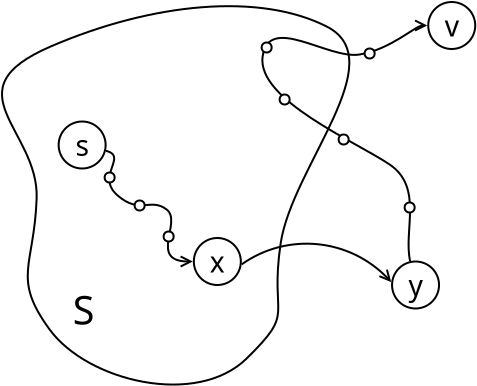 <?xml version="1.0" encoding="UTF-8"?>
<dia:diagram xmlns:dia="http://www.lysator.liu.se/~alla/dia/">
  <dia:layer name="Hintergrund" visible="true" active="true">
    <dia:object type="Standard - Beziergon" version="0" id="O0">
      <dia:attribute name="obj_pos">
        <dia:point val="11.55,6.85"/>
      </dia:attribute>
      <dia:attribute name="obj_bb">
        <dia:rectangle val="9.068,4.784;26.534,23.803"/>
      </dia:attribute>
      <dia:attribute name="bez_points">
        <dia:point val="11.55,6.85"/>
        <dia:point val="16.65,4.65"/>
        <dia:point val="22,4.15"/>
        <dia:point val="25.35,5.85"/>
        <dia:point val="28.7,7.55"/>
        <dia:point val="23.617,12.858"/>
        <dia:point val="23.05,16.7"/>
        <dia:point val="22.483,20.542"/>
        <dia:point val="23.85,20"/>
        <dia:point val="21.35,22.45"/>
        <dia:point val="18.85,24.9"/>
        <dia:point val="13.4,23.6"/>
        <dia:point val="11.5,21"/>
        <dia:point val="9.6,18.4"/>
        <dia:point val="10.725,17.883"/>
        <dia:point val="10.85,14.45"/>
        <dia:point val="10.975,11.017"/>
        <dia:point val="6.45,9.05"/>
      </dia:attribute>
      <dia:attribute name="corner_types">
        <dia:enum val="36434656"/>
        <dia:enum val="0"/>
        <dia:enum val="0"/>
        <dia:enum val="0"/>
        <dia:enum val="0"/>
        <dia:enum val="0"/>
        <dia:enum val="0"/>
      </dia:attribute>
      <dia:attribute name="show_background">
        <dia:boolean val="true"/>
      </dia:attribute>
    </dia:object>
    <dia:object type="Standard - Ellipse" version="0" id="O1">
      <dia:attribute name="obj_pos">
        <dia:point val="11.95,10.6"/>
      </dia:attribute>
      <dia:attribute name="obj_bb">
        <dia:rectangle val="11.9,10.55;14.35,13"/>
      </dia:attribute>
      <dia:attribute name="elem_corner">
        <dia:point val="11.95,10.6"/>
      </dia:attribute>
      <dia:attribute name="elem_width">
        <dia:real val="2.35"/>
      </dia:attribute>
      <dia:attribute name="elem_height">
        <dia:real val="2.35"/>
      </dia:attribute>
      <dia:attribute name="aspect">
        <dia:enum val="2"/>
      </dia:attribute>
    </dia:object>
    <dia:object type="Standard - Ellipse" version="0" id="O2">
      <dia:attribute name="obj_pos">
        <dia:point val="18.71,16.425"/>
      </dia:attribute>
      <dia:attribute name="obj_bb">
        <dia:rectangle val="18.66,16.375;21.11,18.825"/>
      </dia:attribute>
      <dia:attribute name="elem_corner">
        <dia:point val="18.71,16.425"/>
      </dia:attribute>
      <dia:attribute name="elem_width">
        <dia:real val="2.35"/>
      </dia:attribute>
      <dia:attribute name="elem_height">
        <dia:real val="2.35"/>
      </dia:attribute>
      <dia:attribute name="aspect">
        <dia:enum val="2"/>
      </dia:attribute>
    </dia:object>
    <dia:object type="Standard - Ellipse" version="0" id="O3">
      <dia:attribute name="obj_pos">
        <dia:point val="28.62,17.6"/>
      </dia:attribute>
      <dia:attribute name="obj_bb">
        <dia:rectangle val="28.57,17.55;31.02,20"/>
      </dia:attribute>
      <dia:attribute name="elem_corner">
        <dia:point val="28.62,17.6"/>
      </dia:attribute>
      <dia:attribute name="elem_width">
        <dia:real val="2.35"/>
      </dia:attribute>
      <dia:attribute name="elem_height">
        <dia:real val="2.35"/>
      </dia:attribute>
      <dia:attribute name="aspect">
        <dia:enum val="2"/>
      </dia:attribute>
    </dia:object>
    <dia:object type="Standard - Ellipse" version="0" id="O4">
      <dia:attribute name="obj_pos">
        <dia:point val="30.43,4.625"/>
      </dia:attribute>
      <dia:attribute name="obj_bb">
        <dia:rectangle val="30.38,4.575;32.83,7.025"/>
      </dia:attribute>
      <dia:attribute name="elem_corner">
        <dia:point val="30.43,4.625"/>
      </dia:attribute>
      <dia:attribute name="elem_width">
        <dia:real val="2.35"/>
      </dia:attribute>
      <dia:attribute name="elem_height">
        <dia:real val="2.35"/>
      </dia:attribute>
      <dia:attribute name="aspect">
        <dia:enum val="2"/>
      </dia:attribute>
    </dia:object>
    <dia:object type="Standard - Text" version="1" id="O5">
      <dia:attribute name="obj_pos">
        <dia:point val="13.125,11.775"/>
      </dia:attribute>
      <dia:attribute name="obj_bb">
        <dia:rectangle val="12.758,10.953;13.492,12.598"/>
      </dia:attribute>
      <dia:attribute name="text">
        <dia:composite type="text">
          <dia:attribute name="string">
            <dia:string>#s#</dia:string>
          </dia:attribute>
          <dia:attribute name="font">
            <dia:font family="sans" style="0" name="Helvetica"/>
          </dia:attribute>
          <dia:attribute name="height">
            <dia:real val="1.764"/>
          </dia:attribute>
          <dia:attribute name="pos">
            <dia:point val="13.125,12.262"/>
          </dia:attribute>
          <dia:attribute name="color">
            <dia:color val="#000000"/>
          </dia:attribute>
          <dia:attribute name="alignment">
            <dia:enum val="1"/>
          </dia:attribute>
        </dia:composite>
      </dia:attribute>
      <dia:attribute name="valign">
        <dia:enum val="2"/>
      </dia:attribute>
      <dia:connections>
        <dia:connection handle="0" to="O1" connection="8"/>
      </dia:connections>
    </dia:object>
    <dia:object type="Standard - Text" version="1" id="O6">
      <dia:attribute name="obj_pos">
        <dia:point val="19.885,17.6"/>
      </dia:attribute>
      <dia:attribute name="obj_bb">
        <dia:rectangle val="19.468,16.777;20.302,18.422"/>
      </dia:attribute>
      <dia:attribute name="text">
        <dia:composite type="text">
          <dia:attribute name="string">
            <dia:string>#x#</dia:string>
          </dia:attribute>
          <dia:attribute name="font">
            <dia:font family="sans" style="0" name="Helvetica"/>
          </dia:attribute>
          <dia:attribute name="height">
            <dia:real val="1.764"/>
          </dia:attribute>
          <dia:attribute name="pos">
            <dia:point val="19.885,18.087"/>
          </dia:attribute>
          <dia:attribute name="color">
            <dia:color val="#000000"/>
          </dia:attribute>
          <dia:attribute name="alignment">
            <dia:enum val="1"/>
          </dia:attribute>
        </dia:composite>
      </dia:attribute>
      <dia:attribute name="valign">
        <dia:enum val="2"/>
      </dia:attribute>
      <dia:connections>
        <dia:connection handle="0" to="O2" connection="8"/>
      </dia:connections>
    </dia:object>
    <dia:object type="Standard - Text" version="1" id="O7">
      <dia:attribute name="obj_pos">
        <dia:point val="29.795,18.775"/>
      </dia:attribute>
      <dia:attribute name="obj_bb">
        <dia:rectangle val="29.378,17.953;30.212,19.598"/>
      </dia:attribute>
      <dia:attribute name="text">
        <dia:composite type="text">
          <dia:attribute name="string">
            <dia:string>#y#</dia:string>
          </dia:attribute>
          <dia:attribute name="font">
            <dia:font family="sans" style="0" name="Helvetica"/>
          </dia:attribute>
          <dia:attribute name="height">
            <dia:real val="1.764"/>
          </dia:attribute>
          <dia:attribute name="pos">
            <dia:point val="29.795,19.262"/>
          </dia:attribute>
          <dia:attribute name="color">
            <dia:color val="#000000"/>
          </dia:attribute>
          <dia:attribute name="alignment">
            <dia:enum val="1"/>
          </dia:attribute>
        </dia:composite>
      </dia:attribute>
      <dia:attribute name="valign">
        <dia:enum val="2"/>
      </dia:attribute>
      <dia:connections>
        <dia:connection handle="0" to="O3" connection="8"/>
      </dia:connections>
    </dia:object>
    <dia:object type="Standard - Text" version="1" id="O8">
      <dia:attribute name="obj_pos">
        <dia:point val="31.605,5.8"/>
      </dia:attribute>
      <dia:attribute name="obj_bb">
        <dia:rectangle val="31.188,4.978;32.023,6.622"/>
      </dia:attribute>
      <dia:attribute name="text">
        <dia:composite type="text">
          <dia:attribute name="string">
            <dia:string>#v#</dia:string>
          </dia:attribute>
          <dia:attribute name="font">
            <dia:font family="sans" style="0" name="Helvetica"/>
          </dia:attribute>
          <dia:attribute name="height">
            <dia:real val="1.764"/>
          </dia:attribute>
          <dia:attribute name="pos">
            <dia:point val="31.605,6.287"/>
          </dia:attribute>
          <dia:attribute name="color">
            <dia:color val="#000000"/>
          </dia:attribute>
          <dia:attribute name="alignment">
            <dia:enum val="1"/>
          </dia:attribute>
        </dia:composite>
      </dia:attribute>
      <dia:attribute name="valign">
        <dia:enum val="2"/>
      </dia:attribute>
      <dia:connections>
        <dia:connection handle="0" to="O4" connection="8"/>
      </dia:connections>
    </dia:object>
    <dia:object type="Standard - Text" version="1" id="O9">
      <dia:attribute name="obj_pos">
        <dia:point val="13.2,20"/>
      </dia:attribute>
      <dia:attribute name="obj_bb">
        <dia:rectangle val="12.572,18.849;13.828,21.151"/>
      </dia:attribute>
      <dia:attribute name="text">
        <dia:composite type="text">
          <dia:attribute name="string">
            <dia:string>#S#</dia:string>
          </dia:attribute>
          <dia:attribute name="font">
            <dia:font family="sans" style="0" name="Helvetica"/>
          </dia:attribute>
          <dia:attribute name="height">
            <dia:real val="2.469"/>
          </dia:attribute>
          <dia:attribute name="pos">
            <dia:point val="13.2,20.684"/>
          </dia:attribute>
          <dia:attribute name="color">
            <dia:color val="#000000"/>
          </dia:attribute>
          <dia:attribute name="alignment">
            <dia:enum val="1"/>
          </dia:attribute>
        </dia:composite>
      </dia:attribute>
      <dia:attribute name="valign">
        <dia:enum val="2"/>
      </dia:attribute>
    </dia:object>
    <dia:object type="Standard - BezierLine" version="0" id="O10">
      <dia:attribute name="obj_pos">
        <dia:point val="13.125,11.775"/>
      </dia:attribute>
      <dia:attribute name="obj_bb">
        <dia:rectangle val="14.255,12.005;18.71,17.65"/>
      </dia:attribute>
      <dia:attribute name="bez_points">
        <dia:point val="13.125,11.775"/>
        <dia:point val="14.25,12.05"/>
        <dia:point val="13.773,13.329"/>
        <dia:point val="14.9,14.3"/>
        <dia:point val="16.027,15.271"/>
        <dia:point val="16.544,14.383"/>
        <dia:point val="17.35,15"/>
        <dia:point val="18.156,15.617"/>
        <dia:point val="17.641,17.6"/>
        <dia:point val="19.885,17.6"/>
      </dia:attribute>
      <dia:attribute name="corner_types">
        <dia:enum val="0"/>
        <dia:enum val="0"/>
        <dia:enum val="0"/>
        <dia:enum val="0"/>
      </dia:attribute>
      <dia:attribute name="end_arrow">
        <dia:enum val="1"/>
      </dia:attribute>
      <dia:attribute name="end_arrow_length">
        <dia:real val="0.5"/>
      </dia:attribute>
      <dia:attribute name="end_arrow_width">
        <dia:real val="0.5"/>
      </dia:attribute>
      <dia:connections>
        <dia:connection handle="0" to="O1" connection="8"/>
        <dia:connection handle="9" to="O2" connection="8"/>
      </dia:connections>
    </dia:object>
    <dia:object type="Standard - Arc" version="0" id="O11">
      <dia:attribute name="obj_pos">
        <dia:point val="19.885,17.6"/>
      </dia:attribute>
      <dia:attribute name="obj_bb">
        <dia:rectangle val="19.829,16.634;29.851,18.831"/>
      </dia:attribute>
      <dia:attribute name="conn_endpoints">
        <dia:point val="19.885,17.6"/>
        <dia:point val="29.795,18.775"/>
      </dia:attribute>
      <dia:attribute name="curve_distance">
        <dia:real val="-1.449"/>
      </dia:attribute>
      <dia:attribute name="end_arrow">
        <dia:enum val="1"/>
      </dia:attribute>
      <dia:attribute name="end_arrow_length">
        <dia:real val="0.5"/>
      </dia:attribute>
      <dia:attribute name="end_arrow_width">
        <dia:real val="0.5"/>
      </dia:attribute>
      <dia:connections>
        <dia:connection handle="0" to="O2" connection="8"/>
        <dia:connection handle="1" to="O3" connection="8"/>
      </dia:connections>
    </dia:object>
    <dia:object type="Standard - BezierLine" version="0" id="O12">
      <dia:attribute name="obj_pos">
        <dia:point val="29.795,18.775"/>
      </dia:attribute>
      <dia:attribute name="obj_bb">
        <dia:rectangle val="22.087,5.75;30.43,17.64"/>
      </dia:attribute>
      <dia:attribute name="bez_points">
        <dia:point val="29.795,18.775"/>
        <dia:point val="29.45,17.25"/>
        <dia:point val="30.2,13.9"/>
        <dia:point val="28.5,12.75"/>
        <dia:point val="26.8,11.6"/>
        <dia:point val="21.848,9.512"/>
        <dia:point val="22.15,7.35"/>
        <dia:point val="22.452,5.188"/>
        <dia:point val="25.424,7.508"/>
        <dia:point val="27,7.25"/>
        <dia:point val="28.576,6.992"/>
        <dia:point val="31.004,5.8"/>
        <dia:point val="31.605,5.8"/>
      </dia:attribute>
      <dia:attribute name="corner_types">
        <dia:enum val="0"/>
        <dia:enum val="0"/>
        <dia:enum val="0"/>
        <dia:enum val="0"/>
        <dia:enum val="0"/>
      </dia:attribute>
      <dia:attribute name="end_arrow">
        <dia:enum val="1"/>
      </dia:attribute>
      <dia:attribute name="end_arrow_length">
        <dia:real val="0.5"/>
      </dia:attribute>
      <dia:attribute name="end_arrow_width">
        <dia:real val="0.5"/>
      </dia:attribute>
      <dia:connections>
        <dia:connection handle="0" to="O3" connection="8"/>
        <dia:connection handle="12" to="O4" connection="8"/>
      </dia:connections>
    </dia:object>
    <dia:object type="Standard - Ellipse" version="0" id="O13">
      <dia:attribute name="obj_pos">
        <dia:point val="14.25,13.15"/>
      </dia:attribute>
      <dia:attribute name="obj_bb">
        <dia:rectangle val="14.2,13.1;14.8,13.7"/>
      </dia:attribute>
      <dia:attribute name="elem_corner">
        <dia:point val="14.25,13.15"/>
      </dia:attribute>
      <dia:attribute name="elem_width">
        <dia:real val="0.5"/>
      </dia:attribute>
      <dia:attribute name="elem_height">
        <dia:real val="0.5"/>
      </dia:attribute>
      <dia:attribute name="aspect">
        <dia:enum val="2"/>
      </dia:attribute>
    </dia:object>
    <dia:object type="Standard - Ellipse" version="0" id="O14">
      <dia:attribute name="obj_pos">
        <dia:point val="15.75,14.55"/>
      </dia:attribute>
      <dia:attribute name="obj_bb">
        <dia:rectangle val="15.7,14.5;16.3,15.1"/>
      </dia:attribute>
      <dia:attribute name="elem_corner">
        <dia:point val="15.75,14.55"/>
      </dia:attribute>
      <dia:attribute name="elem_width">
        <dia:real val="0.5"/>
      </dia:attribute>
      <dia:attribute name="elem_height">
        <dia:real val="0.5"/>
      </dia:attribute>
      <dia:attribute name="aspect">
        <dia:enum val="2"/>
      </dia:attribute>
    </dia:object>
    <dia:object type="Standard - Ellipse" version="0" id="O15">
      <dia:attribute name="obj_pos">
        <dia:point val="17.2,16.1"/>
      </dia:attribute>
      <dia:attribute name="obj_bb">
        <dia:rectangle val="17.15,16.05;17.75,16.65"/>
      </dia:attribute>
      <dia:attribute name="elem_corner">
        <dia:point val="17.2,16.1"/>
      </dia:attribute>
      <dia:attribute name="elem_width">
        <dia:real val="0.5"/>
      </dia:attribute>
      <dia:attribute name="elem_height">
        <dia:real val="0.5"/>
      </dia:attribute>
      <dia:attribute name="aspect">
        <dia:enum val="2"/>
      </dia:attribute>
    </dia:object>
    <dia:object type="Standard - Ellipse" version="0" id="O16">
      <dia:attribute name="obj_pos">
        <dia:point val="22.1,6.65"/>
      </dia:attribute>
      <dia:attribute name="obj_bb">
        <dia:rectangle val="22.05,6.6;22.65,7.2"/>
      </dia:attribute>
      <dia:attribute name="elem_corner">
        <dia:point val="22.1,6.65"/>
      </dia:attribute>
      <dia:attribute name="elem_width">
        <dia:real val="0.5"/>
      </dia:attribute>
      <dia:attribute name="elem_height">
        <dia:real val="0.5"/>
      </dia:attribute>
      <dia:attribute name="aspect">
        <dia:enum val="2"/>
      </dia:attribute>
    </dia:object>
    <dia:object type="Standard - Ellipse" version="0" id="O17">
      <dia:attribute name="obj_pos">
        <dia:point val="23,9.25"/>
      </dia:attribute>
      <dia:attribute name="obj_bb">
        <dia:rectangle val="22.95,9.2;23.55,9.8"/>
      </dia:attribute>
      <dia:attribute name="elem_corner">
        <dia:point val="23,9.25"/>
      </dia:attribute>
      <dia:attribute name="elem_width">
        <dia:real val="0.5"/>
      </dia:attribute>
      <dia:attribute name="elem_height">
        <dia:real val="0.5"/>
      </dia:attribute>
      <dia:attribute name="aspect">
        <dia:enum val="2"/>
      </dia:attribute>
    </dia:object>
    <dia:object type="Standard - Ellipse" version="0" id="O18">
      <dia:attribute name="obj_pos">
        <dia:point val="25.95,11.25"/>
      </dia:attribute>
      <dia:attribute name="obj_bb">
        <dia:rectangle val="25.9,11.2;26.5,11.8"/>
      </dia:attribute>
      <dia:attribute name="elem_corner">
        <dia:point val="25.95,11.25"/>
      </dia:attribute>
      <dia:attribute name="elem_width">
        <dia:real val="0.5"/>
      </dia:attribute>
      <dia:attribute name="elem_height">
        <dia:real val="0.5"/>
      </dia:attribute>
      <dia:attribute name="aspect">
        <dia:enum val="2"/>
      </dia:attribute>
    </dia:object>
    <dia:object type="Standard - Ellipse" version="0" id="O19">
      <dia:attribute name="obj_pos">
        <dia:point val="29.25,14.65"/>
      </dia:attribute>
      <dia:attribute name="obj_bb">
        <dia:rectangle val="29.2,14.6;29.8,15.2"/>
      </dia:attribute>
      <dia:attribute name="elem_corner">
        <dia:point val="29.25,14.65"/>
      </dia:attribute>
      <dia:attribute name="elem_width">
        <dia:real val="0.5"/>
      </dia:attribute>
      <dia:attribute name="elem_height">
        <dia:real val="0.5"/>
      </dia:attribute>
      <dia:attribute name="aspect">
        <dia:enum val="2"/>
      </dia:attribute>
    </dia:object>
    <dia:object type="Standard - Ellipse" version="0" id="O20">
      <dia:attribute name="obj_pos">
        <dia:point val="27.25,6.95"/>
      </dia:attribute>
      <dia:attribute name="obj_bb">
        <dia:rectangle val="27.2,6.9;27.8,7.5"/>
      </dia:attribute>
      <dia:attribute name="elem_corner">
        <dia:point val="27.25,6.95"/>
      </dia:attribute>
      <dia:attribute name="elem_width">
        <dia:real val="0.5"/>
      </dia:attribute>
      <dia:attribute name="elem_height">
        <dia:real val="0.5"/>
      </dia:attribute>
      <dia:attribute name="aspect">
        <dia:enum val="2"/>
      </dia:attribute>
    </dia:object>
  </dia:layer>
</dia:diagram>

